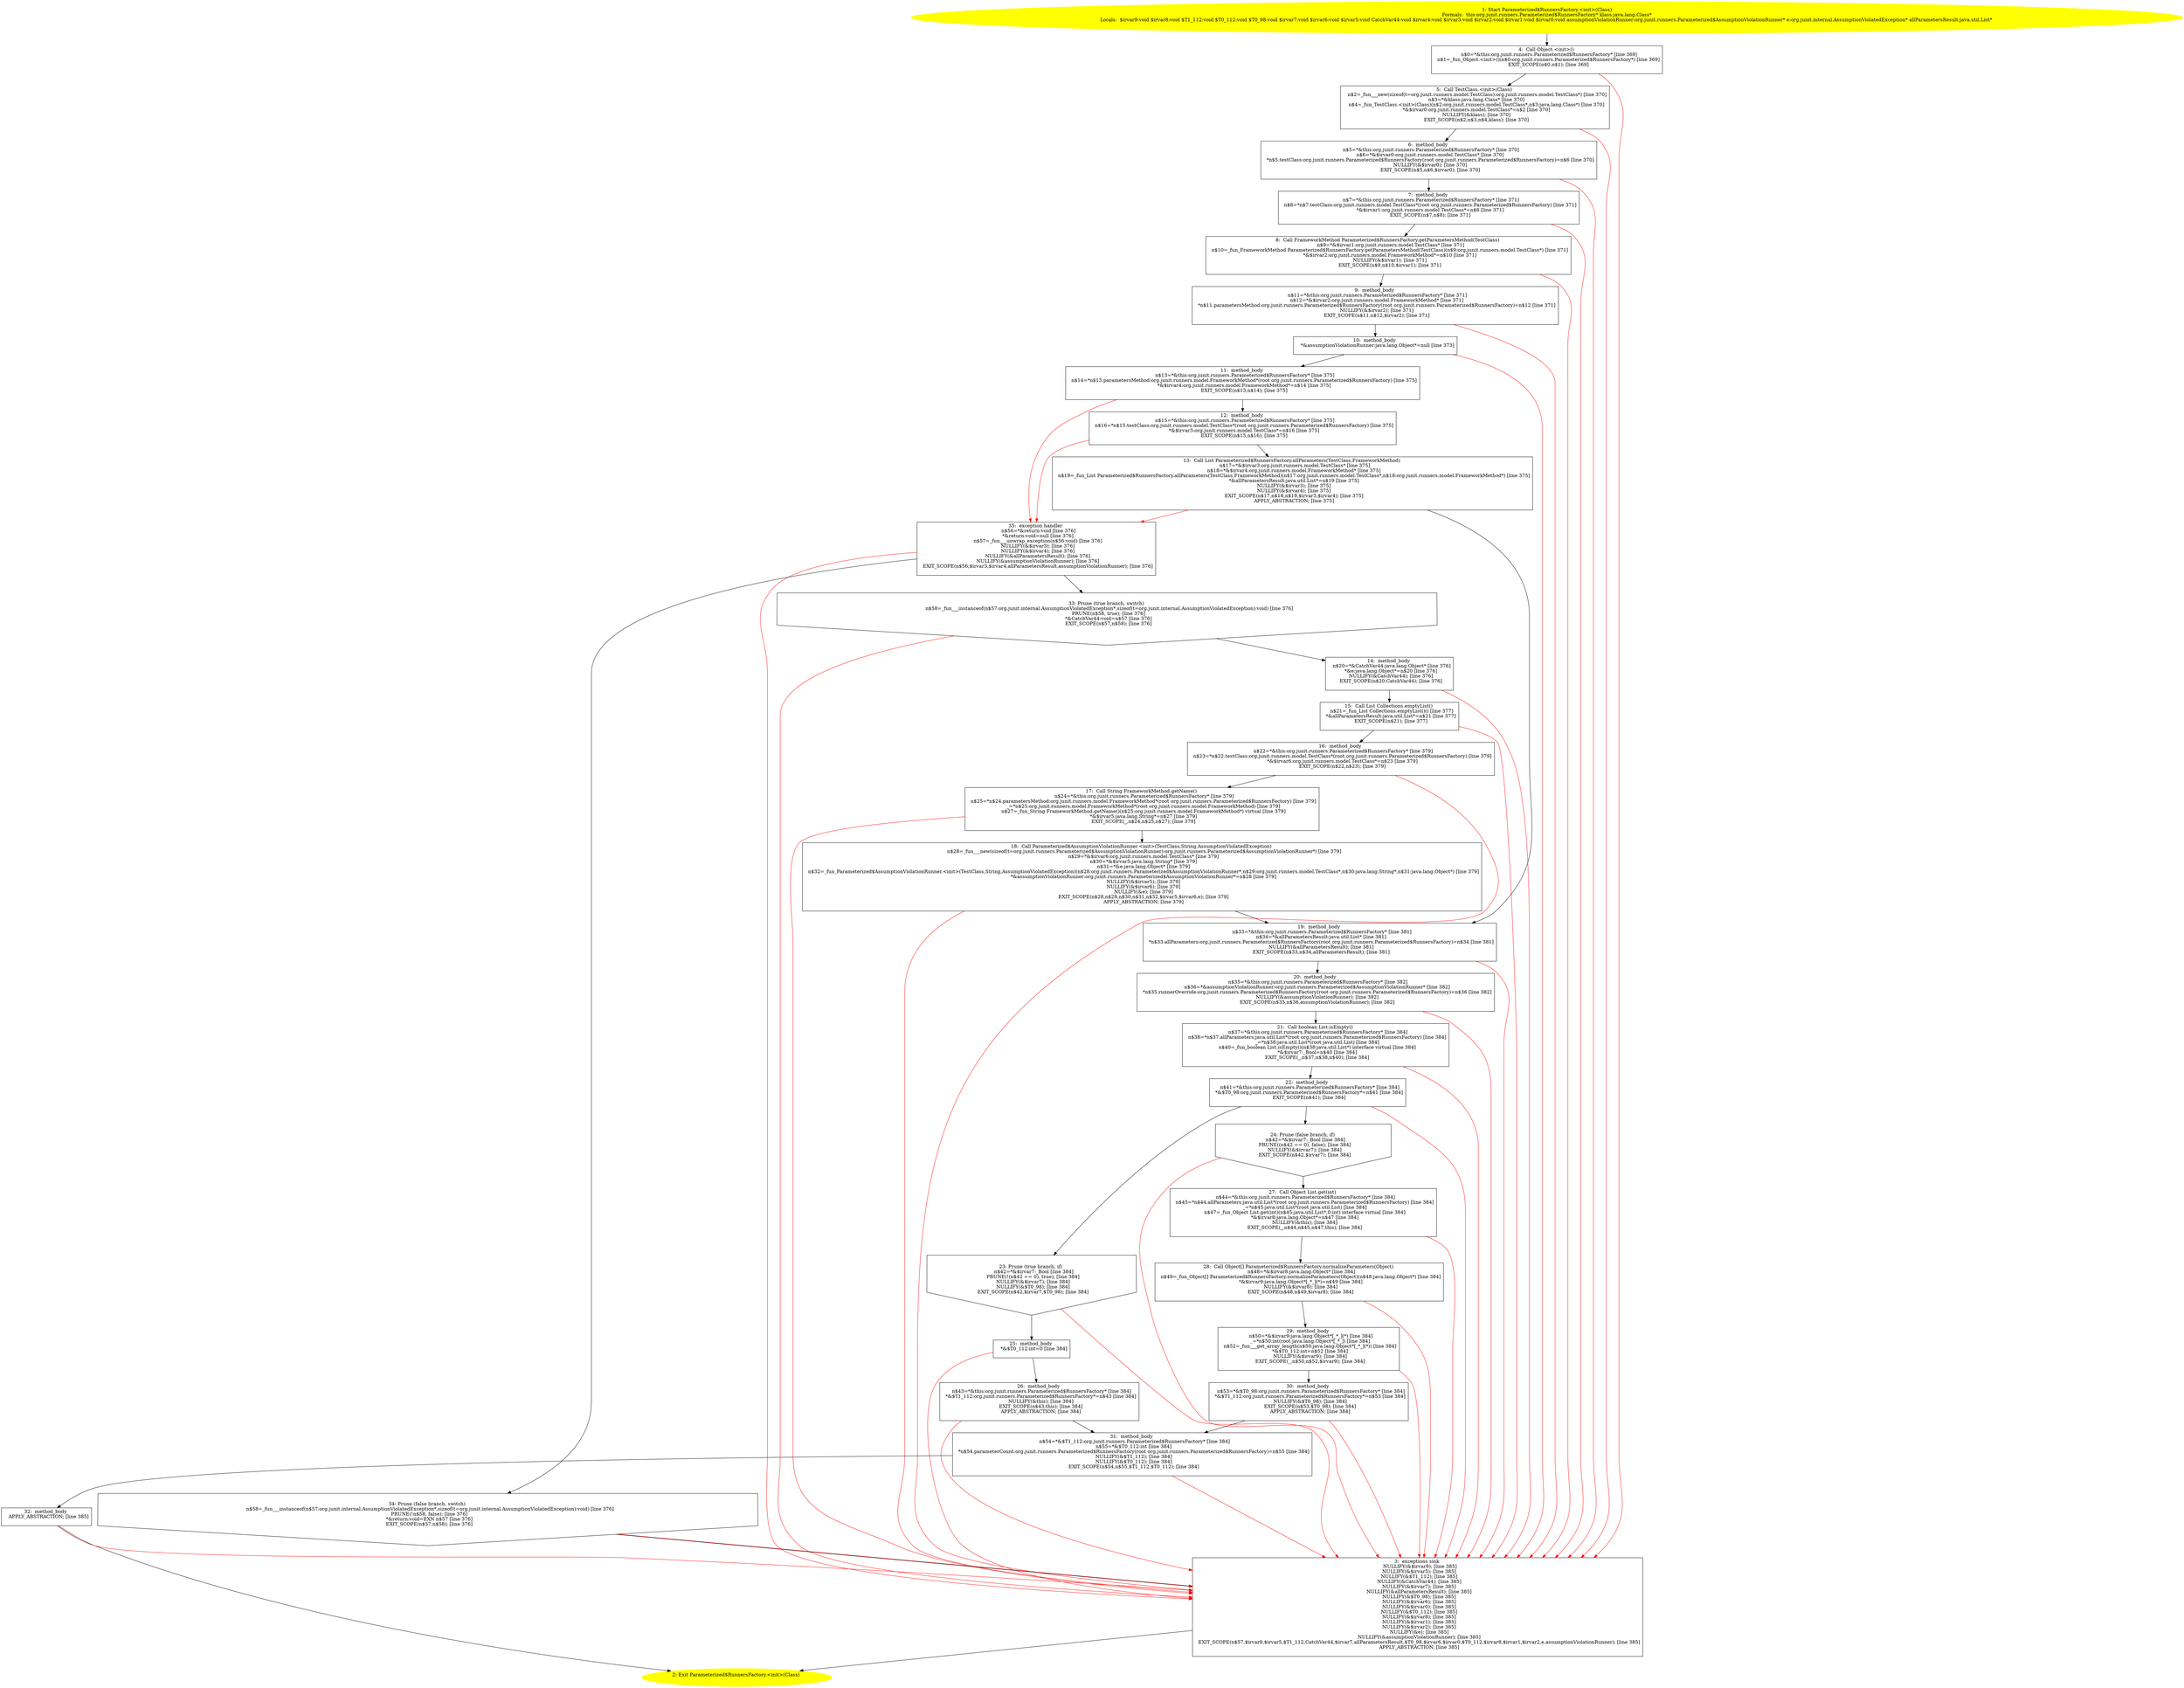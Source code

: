/* @generated */
digraph cfg {
"org.junit.runners.Parameterized$RunnersFactory.<init>(java.lang.Class).ffc6127e39c979d3d52a2ca6ebcb850b_1" [label="1: Start Parameterized$RunnersFactory.<init>(Class)\nFormals:  this:org.junit.runners.Parameterized$RunnersFactory* klass:java.lang.Class*\nLocals:  $irvar9:void $irvar8:void $T1_112:void $T0_112:void $T0_98:void $irvar7:void $irvar6:void $irvar5:void CatchVar44:void $irvar4:void $irvar3:void $irvar2:void $irvar1:void $irvar0:void assumptionViolationRunner:org.junit.runners.Parameterized$AssumptionViolationRunner* e:org.junit.internal.AssumptionViolatedException* allParametersResult:java.util.List* \n  " color=yellow style=filled]
	

	 "org.junit.runners.Parameterized$RunnersFactory.<init>(java.lang.Class).ffc6127e39c979d3d52a2ca6ebcb850b_1" -> "org.junit.runners.Parameterized$RunnersFactory.<init>(java.lang.Class).ffc6127e39c979d3d52a2ca6ebcb850b_4" ;
"org.junit.runners.Parameterized$RunnersFactory.<init>(java.lang.Class).ffc6127e39c979d3d52a2ca6ebcb850b_2" [label="2: Exit Parameterized$RunnersFactory.<init>(Class) \n  " color=yellow style=filled]
	

"org.junit.runners.Parameterized$RunnersFactory.<init>(java.lang.Class).ffc6127e39c979d3d52a2ca6ebcb850b_3" [label="3:  exceptions sink \n   NULLIFY(&$irvar9); [line 385]\n  NULLIFY(&$irvar5); [line 385]\n  NULLIFY(&$T1_112); [line 385]\n  NULLIFY(&CatchVar44); [line 385]\n  NULLIFY(&$irvar7); [line 385]\n  NULLIFY(&allParametersResult); [line 385]\n  NULLIFY(&$T0_98); [line 385]\n  NULLIFY(&$irvar6); [line 385]\n  NULLIFY(&$irvar0); [line 385]\n  NULLIFY(&$T0_112); [line 385]\n  NULLIFY(&$irvar8); [line 385]\n  NULLIFY(&$irvar1); [line 385]\n  NULLIFY(&$irvar2); [line 385]\n  NULLIFY(&e); [line 385]\n  NULLIFY(&assumptionViolationRunner); [line 385]\n  EXIT_SCOPE(n$57,$irvar9,$irvar5,$T1_112,CatchVar44,$irvar7,allParametersResult,$T0_98,$irvar6,$irvar0,$T0_112,$irvar8,$irvar1,$irvar2,e,assumptionViolationRunner); [line 385]\n  APPLY_ABSTRACTION; [line 385]\n " shape="box"]
	

	 "org.junit.runners.Parameterized$RunnersFactory.<init>(java.lang.Class).ffc6127e39c979d3d52a2ca6ebcb850b_3" -> "org.junit.runners.Parameterized$RunnersFactory.<init>(java.lang.Class).ffc6127e39c979d3d52a2ca6ebcb850b_2" ;
"org.junit.runners.Parameterized$RunnersFactory.<init>(java.lang.Class).ffc6127e39c979d3d52a2ca6ebcb850b_4" [label="4:  Call Object.<init>() \n   n$0=*&this:org.junit.runners.Parameterized$RunnersFactory* [line 369]\n  n$1=_fun_Object.<init>()(n$0:org.junit.runners.Parameterized$RunnersFactory*) [line 369]\n  EXIT_SCOPE(n$0,n$1); [line 369]\n " shape="box"]
	

	 "org.junit.runners.Parameterized$RunnersFactory.<init>(java.lang.Class).ffc6127e39c979d3d52a2ca6ebcb850b_4" -> "org.junit.runners.Parameterized$RunnersFactory.<init>(java.lang.Class).ffc6127e39c979d3d52a2ca6ebcb850b_5" ;
	 "org.junit.runners.Parameterized$RunnersFactory.<init>(java.lang.Class).ffc6127e39c979d3d52a2ca6ebcb850b_4" -> "org.junit.runners.Parameterized$RunnersFactory.<init>(java.lang.Class).ffc6127e39c979d3d52a2ca6ebcb850b_3" [color="red" ];
"org.junit.runners.Parameterized$RunnersFactory.<init>(java.lang.Class).ffc6127e39c979d3d52a2ca6ebcb850b_5" [label="5:  Call TestClass.<init>(Class) \n   n$2=_fun___new(sizeof(t=org.junit.runners.model.TestClass):org.junit.runners.model.TestClass*) [line 370]\n  n$3=*&klass:java.lang.Class* [line 370]\n  n$4=_fun_TestClass.<init>(Class)(n$2:org.junit.runners.model.TestClass*,n$3:java.lang.Class*) [line 370]\n  *&$irvar0:org.junit.runners.model.TestClass*=n$2 [line 370]\n  NULLIFY(&klass); [line 370]\n  EXIT_SCOPE(n$2,n$3,n$4,klass); [line 370]\n " shape="box"]
	

	 "org.junit.runners.Parameterized$RunnersFactory.<init>(java.lang.Class).ffc6127e39c979d3d52a2ca6ebcb850b_5" -> "org.junit.runners.Parameterized$RunnersFactory.<init>(java.lang.Class).ffc6127e39c979d3d52a2ca6ebcb850b_6" ;
	 "org.junit.runners.Parameterized$RunnersFactory.<init>(java.lang.Class).ffc6127e39c979d3d52a2ca6ebcb850b_5" -> "org.junit.runners.Parameterized$RunnersFactory.<init>(java.lang.Class).ffc6127e39c979d3d52a2ca6ebcb850b_3" [color="red" ];
"org.junit.runners.Parameterized$RunnersFactory.<init>(java.lang.Class).ffc6127e39c979d3d52a2ca6ebcb850b_6" [label="6:  method_body \n   n$5=*&this:org.junit.runners.Parameterized$RunnersFactory* [line 370]\n  n$6=*&$irvar0:org.junit.runners.model.TestClass* [line 370]\n  *n$5.testClass:org.junit.runners.Parameterized$RunnersFactory(root org.junit.runners.Parameterized$RunnersFactory)=n$6 [line 370]\n  NULLIFY(&$irvar0); [line 370]\n  EXIT_SCOPE(n$5,n$6,$irvar0); [line 370]\n " shape="box"]
	

	 "org.junit.runners.Parameterized$RunnersFactory.<init>(java.lang.Class).ffc6127e39c979d3d52a2ca6ebcb850b_6" -> "org.junit.runners.Parameterized$RunnersFactory.<init>(java.lang.Class).ffc6127e39c979d3d52a2ca6ebcb850b_7" ;
	 "org.junit.runners.Parameterized$RunnersFactory.<init>(java.lang.Class).ffc6127e39c979d3d52a2ca6ebcb850b_6" -> "org.junit.runners.Parameterized$RunnersFactory.<init>(java.lang.Class).ffc6127e39c979d3d52a2ca6ebcb850b_3" [color="red" ];
"org.junit.runners.Parameterized$RunnersFactory.<init>(java.lang.Class).ffc6127e39c979d3d52a2ca6ebcb850b_7" [label="7:  method_body \n   n$7=*&this:org.junit.runners.Parameterized$RunnersFactory* [line 371]\n  n$8=*n$7.testClass:org.junit.runners.model.TestClass*(root org.junit.runners.Parameterized$RunnersFactory) [line 371]\n  *&$irvar1:org.junit.runners.model.TestClass*=n$8 [line 371]\n  EXIT_SCOPE(n$7,n$8); [line 371]\n " shape="box"]
	

	 "org.junit.runners.Parameterized$RunnersFactory.<init>(java.lang.Class).ffc6127e39c979d3d52a2ca6ebcb850b_7" -> "org.junit.runners.Parameterized$RunnersFactory.<init>(java.lang.Class).ffc6127e39c979d3d52a2ca6ebcb850b_8" ;
	 "org.junit.runners.Parameterized$RunnersFactory.<init>(java.lang.Class).ffc6127e39c979d3d52a2ca6ebcb850b_7" -> "org.junit.runners.Parameterized$RunnersFactory.<init>(java.lang.Class).ffc6127e39c979d3d52a2ca6ebcb850b_3" [color="red" ];
"org.junit.runners.Parameterized$RunnersFactory.<init>(java.lang.Class).ffc6127e39c979d3d52a2ca6ebcb850b_8" [label="8:  Call FrameworkMethod Parameterized$RunnersFactory.getParametersMethod(TestClass) \n   n$9=*&$irvar1:org.junit.runners.model.TestClass* [line 371]\n  n$10=_fun_FrameworkMethod Parameterized$RunnersFactory.getParametersMethod(TestClass)(n$9:org.junit.runners.model.TestClass*) [line 371]\n  *&$irvar2:org.junit.runners.model.FrameworkMethod*=n$10 [line 371]\n  NULLIFY(&$irvar1); [line 371]\n  EXIT_SCOPE(n$9,n$10,$irvar1); [line 371]\n " shape="box"]
	

	 "org.junit.runners.Parameterized$RunnersFactory.<init>(java.lang.Class).ffc6127e39c979d3d52a2ca6ebcb850b_8" -> "org.junit.runners.Parameterized$RunnersFactory.<init>(java.lang.Class).ffc6127e39c979d3d52a2ca6ebcb850b_9" ;
	 "org.junit.runners.Parameterized$RunnersFactory.<init>(java.lang.Class).ffc6127e39c979d3d52a2ca6ebcb850b_8" -> "org.junit.runners.Parameterized$RunnersFactory.<init>(java.lang.Class).ffc6127e39c979d3d52a2ca6ebcb850b_3" [color="red" ];
"org.junit.runners.Parameterized$RunnersFactory.<init>(java.lang.Class).ffc6127e39c979d3d52a2ca6ebcb850b_9" [label="9:  method_body \n   n$11=*&this:org.junit.runners.Parameterized$RunnersFactory* [line 371]\n  n$12=*&$irvar2:org.junit.runners.model.FrameworkMethod* [line 371]\n  *n$11.parametersMethod:org.junit.runners.Parameterized$RunnersFactory(root org.junit.runners.Parameterized$RunnersFactory)=n$12 [line 371]\n  NULLIFY(&$irvar2); [line 371]\n  EXIT_SCOPE(n$11,n$12,$irvar2); [line 371]\n " shape="box"]
	

	 "org.junit.runners.Parameterized$RunnersFactory.<init>(java.lang.Class).ffc6127e39c979d3d52a2ca6ebcb850b_9" -> "org.junit.runners.Parameterized$RunnersFactory.<init>(java.lang.Class).ffc6127e39c979d3d52a2ca6ebcb850b_10" ;
	 "org.junit.runners.Parameterized$RunnersFactory.<init>(java.lang.Class).ffc6127e39c979d3d52a2ca6ebcb850b_9" -> "org.junit.runners.Parameterized$RunnersFactory.<init>(java.lang.Class).ffc6127e39c979d3d52a2ca6ebcb850b_3" [color="red" ];
"org.junit.runners.Parameterized$RunnersFactory.<init>(java.lang.Class).ffc6127e39c979d3d52a2ca6ebcb850b_10" [label="10:  method_body \n   *&assumptionViolationRunner:java.lang.Object*=null [line 373]\n " shape="box"]
	

	 "org.junit.runners.Parameterized$RunnersFactory.<init>(java.lang.Class).ffc6127e39c979d3d52a2ca6ebcb850b_10" -> "org.junit.runners.Parameterized$RunnersFactory.<init>(java.lang.Class).ffc6127e39c979d3d52a2ca6ebcb850b_11" ;
	 "org.junit.runners.Parameterized$RunnersFactory.<init>(java.lang.Class).ffc6127e39c979d3d52a2ca6ebcb850b_10" -> "org.junit.runners.Parameterized$RunnersFactory.<init>(java.lang.Class).ffc6127e39c979d3d52a2ca6ebcb850b_3" [color="red" ];
"org.junit.runners.Parameterized$RunnersFactory.<init>(java.lang.Class).ffc6127e39c979d3d52a2ca6ebcb850b_11" [label="11:  method_body \n   n$13=*&this:org.junit.runners.Parameterized$RunnersFactory* [line 375]\n  n$14=*n$13.parametersMethod:org.junit.runners.model.FrameworkMethod*(root org.junit.runners.Parameterized$RunnersFactory) [line 375]\n  *&$irvar4:org.junit.runners.model.FrameworkMethod*=n$14 [line 375]\n  EXIT_SCOPE(n$13,n$14); [line 375]\n " shape="box"]
	

	 "org.junit.runners.Parameterized$RunnersFactory.<init>(java.lang.Class).ffc6127e39c979d3d52a2ca6ebcb850b_11" -> "org.junit.runners.Parameterized$RunnersFactory.<init>(java.lang.Class).ffc6127e39c979d3d52a2ca6ebcb850b_12" ;
	 "org.junit.runners.Parameterized$RunnersFactory.<init>(java.lang.Class).ffc6127e39c979d3d52a2ca6ebcb850b_11" -> "org.junit.runners.Parameterized$RunnersFactory.<init>(java.lang.Class).ffc6127e39c979d3d52a2ca6ebcb850b_35" [color="red" ];
"org.junit.runners.Parameterized$RunnersFactory.<init>(java.lang.Class).ffc6127e39c979d3d52a2ca6ebcb850b_12" [label="12:  method_body \n   n$15=*&this:org.junit.runners.Parameterized$RunnersFactory* [line 375]\n  n$16=*n$15.testClass:org.junit.runners.model.TestClass*(root org.junit.runners.Parameterized$RunnersFactory) [line 375]\n  *&$irvar3:org.junit.runners.model.TestClass*=n$16 [line 375]\n  EXIT_SCOPE(n$15,n$16); [line 375]\n " shape="box"]
	

	 "org.junit.runners.Parameterized$RunnersFactory.<init>(java.lang.Class).ffc6127e39c979d3d52a2ca6ebcb850b_12" -> "org.junit.runners.Parameterized$RunnersFactory.<init>(java.lang.Class).ffc6127e39c979d3d52a2ca6ebcb850b_13" ;
	 "org.junit.runners.Parameterized$RunnersFactory.<init>(java.lang.Class).ffc6127e39c979d3d52a2ca6ebcb850b_12" -> "org.junit.runners.Parameterized$RunnersFactory.<init>(java.lang.Class).ffc6127e39c979d3d52a2ca6ebcb850b_35" [color="red" ];
"org.junit.runners.Parameterized$RunnersFactory.<init>(java.lang.Class).ffc6127e39c979d3d52a2ca6ebcb850b_13" [label="13:  Call List Parameterized$RunnersFactory.allParameters(TestClass,FrameworkMethod) \n   n$17=*&$irvar3:org.junit.runners.model.TestClass* [line 375]\n  n$18=*&$irvar4:org.junit.runners.model.FrameworkMethod* [line 375]\n  n$19=_fun_List Parameterized$RunnersFactory.allParameters(TestClass,FrameworkMethod)(n$17:org.junit.runners.model.TestClass*,n$18:org.junit.runners.model.FrameworkMethod*) [line 375]\n  *&allParametersResult:java.util.List*=n$19 [line 375]\n  NULLIFY(&$irvar3); [line 375]\n  NULLIFY(&$irvar4); [line 375]\n  EXIT_SCOPE(n$17,n$18,n$19,$irvar3,$irvar4); [line 375]\n  APPLY_ABSTRACTION; [line 375]\n " shape="box"]
	

	 "org.junit.runners.Parameterized$RunnersFactory.<init>(java.lang.Class).ffc6127e39c979d3d52a2ca6ebcb850b_13" -> "org.junit.runners.Parameterized$RunnersFactory.<init>(java.lang.Class).ffc6127e39c979d3d52a2ca6ebcb850b_19" ;
	 "org.junit.runners.Parameterized$RunnersFactory.<init>(java.lang.Class).ffc6127e39c979d3d52a2ca6ebcb850b_13" -> "org.junit.runners.Parameterized$RunnersFactory.<init>(java.lang.Class).ffc6127e39c979d3d52a2ca6ebcb850b_35" [color="red" ];
"org.junit.runners.Parameterized$RunnersFactory.<init>(java.lang.Class).ffc6127e39c979d3d52a2ca6ebcb850b_14" [label="14:  method_body \n   n$20=*&CatchVar44:java.lang.Object* [line 376]\n  *&e:java.lang.Object*=n$20 [line 376]\n  NULLIFY(&CatchVar44); [line 376]\n  EXIT_SCOPE(n$20,CatchVar44); [line 376]\n " shape="box"]
	

	 "org.junit.runners.Parameterized$RunnersFactory.<init>(java.lang.Class).ffc6127e39c979d3d52a2ca6ebcb850b_14" -> "org.junit.runners.Parameterized$RunnersFactory.<init>(java.lang.Class).ffc6127e39c979d3d52a2ca6ebcb850b_15" ;
	 "org.junit.runners.Parameterized$RunnersFactory.<init>(java.lang.Class).ffc6127e39c979d3d52a2ca6ebcb850b_14" -> "org.junit.runners.Parameterized$RunnersFactory.<init>(java.lang.Class).ffc6127e39c979d3d52a2ca6ebcb850b_3" [color="red" ];
"org.junit.runners.Parameterized$RunnersFactory.<init>(java.lang.Class).ffc6127e39c979d3d52a2ca6ebcb850b_15" [label="15:  Call List Collections.emptyList() \n   n$21=_fun_List Collections.emptyList()() [line 377]\n  *&allParametersResult:java.util.List*=n$21 [line 377]\n  EXIT_SCOPE(n$21); [line 377]\n " shape="box"]
	

	 "org.junit.runners.Parameterized$RunnersFactory.<init>(java.lang.Class).ffc6127e39c979d3d52a2ca6ebcb850b_15" -> "org.junit.runners.Parameterized$RunnersFactory.<init>(java.lang.Class).ffc6127e39c979d3d52a2ca6ebcb850b_16" ;
	 "org.junit.runners.Parameterized$RunnersFactory.<init>(java.lang.Class).ffc6127e39c979d3d52a2ca6ebcb850b_15" -> "org.junit.runners.Parameterized$RunnersFactory.<init>(java.lang.Class).ffc6127e39c979d3d52a2ca6ebcb850b_3" [color="red" ];
"org.junit.runners.Parameterized$RunnersFactory.<init>(java.lang.Class).ffc6127e39c979d3d52a2ca6ebcb850b_16" [label="16:  method_body \n   n$22=*&this:org.junit.runners.Parameterized$RunnersFactory* [line 379]\n  n$23=*n$22.testClass:org.junit.runners.model.TestClass*(root org.junit.runners.Parameterized$RunnersFactory) [line 379]\n  *&$irvar6:org.junit.runners.model.TestClass*=n$23 [line 379]\n  EXIT_SCOPE(n$22,n$23); [line 379]\n " shape="box"]
	

	 "org.junit.runners.Parameterized$RunnersFactory.<init>(java.lang.Class).ffc6127e39c979d3d52a2ca6ebcb850b_16" -> "org.junit.runners.Parameterized$RunnersFactory.<init>(java.lang.Class).ffc6127e39c979d3d52a2ca6ebcb850b_17" ;
	 "org.junit.runners.Parameterized$RunnersFactory.<init>(java.lang.Class).ffc6127e39c979d3d52a2ca6ebcb850b_16" -> "org.junit.runners.Parameterized$RunnersFactory.<init>(java.lang.Class).ffc6127e39c979d3d52a2ca6ebcb850b_3" [color="red" ];
"org.junit.runners.Parameterized$RunnersFactory.<init>(java.lang.Class).ffc6127e39c979d3d52a2ca6ebcb850b_17" [label="17:  Call String FrameworkMethod.getName() \n   n$24=*&this:org.junit.runners.Parameterized$RunnersFactory* [line 379]\n  n$25=*n$24.parametersMethod:org.junit.runners.model.FrameworkMethod*(root org.junit.runners.Parameterized$RunnersFactory) [line 379]\n  _=*n$25:org.junit.runners.model.FrameworkMethod*(root org.junit.runners.model.FrameworkMethod) [line 379]\n  n$27=_fun_String FrameworkMethod.getName()(n$25:org.junit.runners.model.FrameworkMethod*) virtual [line 379]\n  *&$irvar5:java.lang.String*=n$27 [line 379]\n  EXIT_SCOPE(_,n$24,n$25,n$27); [line 379]\n " shape="box"]
	

	 "org.junit.runners.Parameterized$RunnersFactory.<init>(java.lang.Class).ffc6127e39c979d3d52a2ca6ebcb850b_17" -> "org.junit.runners.Parameterized$RunnersFactory.<init>(java.lang.Class).ffc6127e39c979d3d52a2ca6ebcb850b_18" ;
	 "org.junit.runners.Parameterized$RunnersFactory.<init>(java.lang.Class).ffc6127e39c979d3d52a2ca6ebcb850b_17" -> "org.junit.runners.Parameterized$RunnersFactory.<init>(java.lang.Class).ffc6127e39c979d3d52a2ca6ebcb850b_3" [color="red" ];
"org.junit.runners.Parameterized$RunnersFactory.<init>(java.lang.Class).ffc6127e39c979d3d52a2ca6ebcb850b_18" [label="18:  Call Parameterized$AssumptionViolationRunner.<init>(TestClass,String,AssumptionViolatedException) \n   n$28=_fun___new(sizeof(t=org.junit.runners.Parameterized$AssumptionViolationRunner):org.junit.runners.Parameterized$AssumptionViolationRunner*) [line 379]\n  n$29=*&$irvar6:org.junit.runners.model.TestClass* [line 379]\n  n$30=*&$irvar5:java.lang.String* [line 379]\n  n$31=*&e:java.lang.Object* [line 379]\n  n$32=_fun_Parameterized$AssumptionViolationRunner.<init>(TestClass,String,AssumptionViolatedException)(n$28:org.junit.runners.Parameterized$AssumptionViolationRunner*,n$29:org.junit.runners.model.TestClass*,n$30:java.lang.String*,n$31:java.lang.Object*) [line 379]\n  *&assumptionViolationRunner:org.junit.runners.Parameterized$AssumptionViolationRunner*=n$28 [line 379]\n  NULLIFY(&$irvar5); [line 379]\n  NULLIFY(&$irvar6); [line 379]\n  NULLIFY(&e); [line 379]\n  EXIT_SCOPE(n$28,n$29,n$30,n$31,n$32,$irvar5,$irvar6,e); [line 379]\n  APPLY_ABSTRACTION; [line 379]\n " shape="box"]
	

	 "org.junit.runners.Parameterized$RunnersFactory.<init>(java.lang.Class).ffc6127e39c979d3d52a2ca6ebcb850b_18" -> "org.junit.runners.Parameterized$RunnersFactory.<init>(java.lang.Class).ffc6127e39c979d3d52a2ca6ebcb850b_19" ;
	 "org.junit.runners.Parameterized$RunnersFactory.<init>(java.lang.Class).ffc6127e39c979d3d52a2ca6ebcb850b_18" -> "org.junit.runners.Parameterized$RunnersFactory.<init>(java.lang.Class).ffc6127e39c979d3d52a2ca6ebcb850b_3" [color="red" ];
"org.junit.runners.Parameterized$RunnersFactory.<init>(java.lang.Class).ffc6127e39c979d3d52a2ca6ebcb850b_19" [label="19:  method_body \n   n$33=*&this:org.junit.runners.Parameterized$RunnersFactory* [line 381]\n  n$34=*&allParametersResult:java.util.List* [line 381]\n  *n$33.allParameters:org.junit.runners.Parameterized$RunnersFactory(root org.junit.runners.Parameterized$RunnersFactory)=n$34 [line 381]\n  NULLIFY(&allParametersResult); [line 381]\n  EXIT_SCOPE(n$33,n$34,allParametersResult); [line 381]\n " shape="box"]
	

	 "org.junit.runners.Parameterized$RunnersFactory.<init>(java.lang.Class).ffc6127e39c979d3d52a2ca6ebcb850b_19" -> "org.junit.runners.Parameterized$RunnersFactory.<init>(java.lang.Class).ffc6127e39c979d3d52a2ca6ebcb850b_20" ;
	 "org.junit.runners.Parameterized$RunnersFactory.<init>(java.lang.Class).ffc6127e39c979d3d52a2ca6ebcb850b_19" -> "org.junit.runners.Parameterized$RunnersFactory.<init>(java.lang.Class).ffc6127e39c979d3d52a2ca6ebcb850b_3" [color="red" ];
"org.junit.runners.Parameterized$RunnersFactory.<init>(java.lang.Class).ffc6127e39c979d3d52a2ca6ebcb850b_20" [label="20:  method_body \n   n$35=*&this:org.junit.runners.Parameterized$RunnersFactory* [line 382]\n  n$36=*&assumptionViolationRunner:org.junit.runners.Parameterized$AssumptionViolationRunner* [line 382]\n  *n$35.runnerOverride:org.junit.runners.Parameterized$RunnersFactory(root org.junit.runners.Parameterized$RunnersFactory)=n$36 [line 382]\n  NULLIFY(&assumptionViolationRunner); [line 382]\n  EXIT_SCOPE(n$35,n$36,assumptionViolationRunner); [line 382]\n " shape="box"]
	

	 "org.junit.runners.Parameterized$RunnersFactory.<init>(java.lang.Class).ffc6127e39c979d3d52a2ca6ebcb850b_20" -> "org.junit.runners.Parameterized$RunnersFactory.<init>(java.lang.Class).ffc6127e39c979d3d52a2ca6ebcb850b_21" ;
	 "org.junit.runners.Parameterized$RunnersFactory.<init>(java.lang.Class).ffc6127e39c979d3d52a2ca6ebcb850b_20" -> "org.junit.runners.Parameterized$RunnersFactory.<init>(java.lang.Class).ffc6127e39c979d3d52a2ca6ebcb850b_3" [color="red" ];
"org.junit.runners.Parameterized$RunnersFactory.<init>(java.lang.Class).ffc6127e39c979d3d52a2ca6ebcb850b_21" [label="21:  Call boolean List.isEmpty() \n   n$37=*&this:org.junit.runners.Parameterized$RunnersFactory* [line 384]\n  n$38=*n$37.allParameters:java.util.List*(root org.junit.runners.Parameterized$RunnersFactory) [line 384]\n  _=*n$38:java.util.List*(root java.util.List) [line 384]\n  n$40=_fun_boolean List.isEmpty()(n$38:java.util.List*) interface virtual [line 384]\n  *&$irvar7:_Bool=n$40 [line 384]\n  EXIT_SCOPE(_,n$37,n$38,n$40); [line 384]\n " shape="box"]
	

	 "org.junit.runners.Parameterized$RunnersFactory.<init>(java.lang.Class).ffc6127e39c979d3d52a2ca6ebcb850b_21" -> "org.junit.runners.Parameterized$RunnersFactory.<init>(java.lang.Class).ffc6127e39c979d3d52a2ca6ebcb850b_22" ;
	 "org.junit.runners.Parameterized$RunnersFactory.<init>(java.lang.Class).ffc6127e39c979d3d52a2ca6ebcb850b_21" -> "org.junit.runners.Parameterized$RunnersFactory.<init>(java.lang.Class).ffc6127e39c979d3d52a2ca6ebcb850b_3" [color="red" ];
"org.junit.runners.Parameterized$RunnersFactory.<init>(java.lang.Class).ffc6127e39c979d3d52a2ca6ebcb850b_22" [label="22:  method_body \n   n$41=*&this:org.junit.runners.Parameterized$RunnersFactory* [line 384]\n  *&$T0_98:org.junit.runners.Parameterized$RunnersFactory*=n$41 [line 384]\n  EXIT_SCOPE(n$41); [line 384]\n " shape="box"]
	

	 "org.junit.runners.Parameterized$RunnersFactory.<init>(java.lang.Class).ffc6127e39c979d3d52a2ca6ebcb850b_22" -> "org.junit.runners.Parameterized$RunnersFactory.<init>(java.lang.Class).ffc6127e39c979d3d52a2ca6ebcb850b_23" ;
	 "org.junit.runners.Parameterized$RunnersFactory.<init>(java.lang.Class).ffc6127e39c979d3d52a2ca6ebcb850b_22" -> "org.junit.runners.Parameterized$RunnersFactory.<init>(java.lang.Class).ffc6127e39c979d3d52a2ca6ebcb850b_24" ;
	 "org.junit.runners.Parameterized$RunnersFactory.<init>(java.lang.Class).ffc6127e39c979d3d52a2ca6ebcb850b_22" -> "org.junit.runners.Parameterized$RunnersFactory.<init>(java.lang.Class).ffc6127e39c979d3d52a2ca6ebcb850b_3" [color="red" ];
"org.junit.runners.Parameterized$RunnersFactory.<init>(java.lang.Class).ffc6127e39c979d3d52a2ca6ebcb850b_23" [label="23: Prune (true branch, if) \n   n$42=*&$irvar7:_Bool [line 384]\n  PRUNE(!(n$42 == 0), true); [line 384]\n  NULLIFY(&$irvar7); [line 384]\n  NULLIFY(&$T0_98); [line 384]\n  EXIT_SCOPE(n$42,$irvar7,$T0_98); [line 384]\n " shape="invhouse"]
	

	 "org.junit.runners.Parameterized$RunnersFactory.<init>(java.lang.Class).ffc6127e39c979d3d52a2ca6ebcb850b_23" -> "org.junit.runners.Parameterized$RunnersFactory.<init>(java.lang.Class).ffc6127e39c979d3d52a2ca6ebcb850b_25" ;
	 "org.junit.runners.Parameterized$RunnersFactory.<init>(java.lang.Class).ffc6127e39c979d3d52a2ca6ebcb850b_23" -> "org.junit.runners.Parameterized$RunnersFactory.<init>(java.lang.Class).ffc6127e39c979d3d52a2ca6ebcb850b_3" [color="red" ];
"org.junit.runners.Parameterized$RunnersFactory.<init>(java.lang.Class).ffc6127e39c979d3d52a2ca6ebcb850b_24" [label="24: Prune (false branch, if) \n   n$42=*&$irvar7:_Bool [line 384]\n  PRUNE((n$42 == 0), false); [line 384]\n  NULLIFY(&$irvar7); [line 384]\n  EXIT_SCOPE(n$42,$irvar7); [line 384]\n " shape="invhouse"]
	

	 "org.junit.runners.Parameterized$RunnersFactory.<init>(java.lang.Class).ffc6127e39c979d3d52a2ca6ebcb850b_24" -> "org.junit.runners.Parameterized$RunnersFactory.<init>(java.lang.Class).ffc6127e39c979d3d52a2ca6ebcb850b_27" ;
	 "org.junit.runners.Parameterized$RunnersFactory.<init>(java.lang.Class).ffc6127e39c979d3d52a2ca6ebcb850b_24" -> "org.junit.runners.Parameterized$RunnersFactory.<init>(java.lang.Class).ffc6127e39c979d3d52a2ca6ebcb850b_3" [color="red" ];
"org.junit.runners.Parameterized$RunnersFactory.<init>(java.lang.Class).ffc6127e39c979d3d52a2ca6ebcb850b_25" [label="25:  method_body \n   *&$T0_112:int=0 [line 384]\n " shape="box"]
	

	 "org.junit.runners.Parameterized$RunnersFactory.<init>(java.lang.Class).ffc6127e39c979d3d52a2ca6ebcb850b_25" -> "org.junit.runners.Parameterized$RunnersFactory.<init>(java.lang.Class).ffc6127e39c979d3d52a2ca6ebcb850b_26" ;
	 "org.junit.runners.Parameterized$RunnersFactory.<init>(java.lang.Class).ffc6127e39c979d3d52a2ca6ebcb850b_25" -> "org.junit.runners.Parameterized$RunnersFactory.<init>(java.lang.Class).ffc6127e39c979d3d52a2ca6ebcb850b_3" [color="red" ];
"org.junit.runners.Parameterized$RunnersFactory.<init>(java.lang.Class).ffc6127e39c979d3d52a2ca6ebcb850b_26" [label="26:  method_body \n   n$43=*&this:org.junit.runners.Parameterized$RunnersFactory* [line 384]\n  *&$T1_112:org.junit.runners.Parameterized$RunnersFactory*=n$43 [line 384]\n  NULLIFY(&this); [line 384]\n  EXIT_SCOPE(n$43,this); [line 384]\n  APPLY_ABSTRACTION; [line 384]\n " shape="box"]
	

	 "org.junit.runners.Parameterized$RunnersFactory.<init>(java.lang.Class).ffc6127e39c979d3d52a2ca6ebcb850b_26" -> "org.junit.runners.Parameterized$RunnersFactory.<init>(java.lang.Class).ffc6127e39c979d3d52a2ca6ebcb850b_31" ;
	 "org.junit.runners.Parameterized$RunnersFactory.<init>(java.lang.Class).ffc6127e39c979d3d52a2ca6ebcb850b_26" -> "org.junit.runners.Parameterized$RunnersFactory.<init>(java.lang.Class).ffc6127e39c979d3d52a2ca6ebcb850b_3" [color="red" ];
"org.junit.runners.Parameterized$RunnersFactory.<init>(java.lang.Class).ffc6127e39c979d3d52a2ca6ebcb850b_27" [label="27:  Call Object List.get(int) \n   n$44=*&this:org.junit.runners.Parameterized$RunnersFactory* [line 384]\n  n$45=*n$44.allParameters:java.util.List*(root org.junit.runners.Parameterized$RunnersFactory) [line 384]\n  _=*n$45:java.util.List*(root java.util.List) [line 384]\n  n$47=_fun_Object List.get(int)(n$45:java.util.List*,0:int) interface virtual [line 384]\n  *&$irvar8:java.lang.Object*=n$47 [line 384]\n  NULLIFY(&this); [line 384]\n  EXIT_SCOPE(_,n$44,n$45,n$47,this); [line 384]\n " shape="box"]
	

	 "org.junit.runners.Parameterized$RunnersFactory.<init>(java.lang.Class).ffc6127e39c979d3d52a2ca6ebcb850b_27" -> "org.junit.runners.Parameterized$RunnersFactory.<init>(java.lang.Class).ffc6127e39c979d3d52a2ca6ebcb850b_28" ;
	 "org.junit.runners.Parameterized$RunnersFactory.<init>(java.lang.Class).ffc6127e39c979d3d52a2ca6ebcb850b_27" -> "org.junit.runners.Parameterized$RunnersFactory.<init>(java.lang.Class).ffc6127e39c979d3d52a2ca6ebcb850b_3" [color="red" ];
"org.junit.runners.Parameterized$RunnersFactory.<init>(java.lang.Class).ffc6127e39c979d3d52a2ca6ebcb850b_28" [label="28:  Call Object[] Parameterized$RunnersFactory.normalizeParameters(Object) \n   n$48=*&$irvar8:java.lang.Object* [line 384]\n  n$49=_fun_Object[] Parameterized$RunnersFactory.normalizeParameters(Object)(n$48:java.lang.Object*) [line 384]\n  *&$irvar9:java.lang.Object*[_*_](*)=n$49 [line 384]\n  NULLIFY(&$irvar8); [line 384]\n  EXIT_SCOPE(n$48,n$49,$irvar8); [line 384]\n " shape="box"]
	

	 "org.junit.runners.Parameterized$RunnersFactory.<init>(java.lang.Class).ffc6127e39c979d3d52a2ca6ebcb850b_28" -> "org.junit.runners.Parameterized$RunnersFactory.<init>(java.lang.Class).ffc6127e39c979d3d52a2ca6ebcb850b_29" ;
	 "org.junit.runners.Parameterized$RunnersFactory.<init>(java.lang.Class).ffc6127e39c979d3d52a2ca6ebcb850b_28" -> "org.junit.runners.Parameterized$RunnersFactory.<init>(java.lang.Class).ffc6127e39c979d3d52a2ca6ebcb850b_3" [color="red" ];
"org.junit.runners.Parameterized$RunnersFactory.<init>(java.lang.Class).ffc6127e39c979d3d52a2ca6ebcb850b_29" [label="29:  method_body \n   n$50=*&$irvar9:java.lang.Object*[_*_](*) [line 384]\n  _=*n$50:int(root java.lang.Object*[_*_]) [line 384]\n  n$52=_fun___get_array_length(n$50:java.lang.Object*[_*_](*)) [line 384]\n  *&$T0_112:int=n$52 [line 384]\n  NULLIFY(&$irvar9); [line 384]\n  EXIT_SCOPE(_,n$50,n$52,$irvar9); [line 384]\n " shape="box"]
	

	 "org.junit.runners.Parameterized$RunnersFactory.<init>(java.lang.Class).ffc6127e39c979d3d52a2ca6ebcb850b_29" -> "org.junit.runners.Parameterized$RunnersFactory.<init>(java.lang.Class).ffc6127e39c979d3d52a2ca6ebcb850b_30" ;
	 "org.junit.runners.Parameterized$RunnersFactory.<init>(java.lang.Class).ffc6127e39c979d3d52a2ca6ebcb850b_29" -> "org.junit.runners.Parameterized$RunnersFactory.<init>(java.lang.Class).ffc6127e39c979d3d52a2ca6ebcb850b_3" [color="red" ];
"org.junit.runners.Parameterized$RunnersFactory.<init>(java.lang.Class).ffc6127e39c979d3d52a2ca6ebcb850b_30" [label="30:  method_body \n   n$53=*&$T0_98:org.junit.runners.Parameterized$RunnersFactory* [line 384]\n  *&$T1_112:org.junit.runners.Parameterized$RunnersFactory*=n$53 [line 384]\n  NULLIFY(&$T0_98); [line 384]\n  EXIT_SCOPE(n$53,$T0_98); [line 384]\n  APPLY_ABSTRACTION; [line 384]\n " shape="box"]
	

	 "org.junit.runners.Parameterized$RunnersFactory.<init>(java.lang.Class).ffc6127e39c979d3d52a2ca6ebcb850b_30" -> "org.junit.runners.Parameterized$RunnersFactory.<init>(java.lang.Class).ffc6127e39c979d3d52a2ca6ebcb850b_31" ;
	 "org.junit.runners.Parameterized$RunnersFactory.<init>(java.lang.Class).ffc6127e39c979d3d52a2ca6ebcb850b_30" -> "org.junit.runners.Parameterized$RunnersFactory.<init>(java.lang.Class).ffc6127e39c979d3d52a2ca6ebcb850b_3" [color="red" ];
"org.junit.runners.Parameterized$RunnersFactory.<init>(java.lang.Class).ffc6127e39c979d3d52a2ca6ebcb850b_31" [label="31:  method_body \n   n$54=*&$T1_112:org.junit.runners.Parameterized$RunnersFactory* [line 384]\n  n$55=*&$T0_112:int [line 384]\n  *n$54.parameterCount:org.junit.runners.Parameterized$RunnersFactory(root org.junit.runners.Parameterized$RunnersFactory)=n$55 [line 384]\n  NULLIFY(&$T1_112); [line 384]\n  NULLIFY(&$T0_112); [line 384]\n  EXIT_SCOPE(n$54,n$55,$T1_112,$T0_112); [line 384]\n " shape="box"]
	

	 "org.junit.runners.Parameterized$RunnersFactory.<init>(java.lang.Class).ffc6127e39c979d3d52a2ca6ebcb850b_31" -> "org.junit.runners.Parameterized$RunnersFactory.<init>(java.lang.Class).ffc6127e39c979d3d52a2ca6ebcb850b_32" ;
	 "org.junit.runners.Parameterized$RunnersFactory.<init>(java.lang.Class).ffc6127e39c979d3d52a2ca6ebcb850b_31" -> "org.junit.runners.Parameterized$RunnersFactory.<init>(java.lang.Class).ffc6127e39c979d3d52a2ca6ebcb850b_3" [color="red" ];
"org.junit.runners.Parameterized$RunnersFactory.<init>(java.lang.Class).ffc6127e39c979d3d52a2ca6ebcb850b_32" [label="32:  method_body \n   APPLY_ABSTRACTION; [line 385]\n " shape="box"]
	

	 "org.junit.runners.Parameterized$RunnersFactory.<init>(java.lang.Class).ffc6127e39c979d3d52a2ca6ebcb850b_32" -> "org.junit.runners.Parameterized$RunnersFactory.<init>(java.lang.Class).ffc6127e39c979d3d52a2ca6ebcb850b_2" ;
	 "org.junit.runners.Parameterized$RunnersFactory.<init>(java.lang.Class).ffc6127e39c979d3d52a2ca6ebcb850b_32" -> "org.junit.runners.Parameterized$RunnersFactory.<init>(java.lang.Class).ffc6127e39c979d3d52a2ca6ebcb850b_3" [color="red" ];
"org.junit.runners.Parameterized$RunnersFactory.<init>(java.lang.Class).ffc6127e39c979d3d52a2ca6ebcb850b_33" [label="33: Prune (true branch, switch) \n   n$58=_fun___instanceof(n$57:org.junit.internal.AssumptionViolatedException*,sizeof(t=org.junit.internal.AssumptionViolatedException):void) [line 376]\n  PRUNE(n$58, true); [line 376]\n  *&CatchVar44:void=n$57 [line 376]\n  EXIT_SCOPE(n$57,n$58); [line 376]\n " shape="invhouse"]
	

	 "org.junit.runners.Parameterized$RunnersFactory.<init>(java.lang.Class).ffc6127e39c979d3d52a2ca6ebcb850b_33" -> "org.junit.runners.Parameterized$RunnersFactory.<init>(java.lang.Class).ffc6127e39c979d3d52a2ca6ebcb850b_14" ;
	 "org.junit.runners.Parameterized$RunnersFactory.<init>(java.lang.Class).ffc6127e39c979d3d52a2ca6ebcb850b_33" -> "org.junit.runners.Parameterized$RunnersFactory.<init>(java.lang.Class).ffc6127e39c979d3d52a2ca6ebcb850b_3" [color="red" ];
"org.junit.runners.Parameterized$RunnersFactory.<init>(java.lang.Class).ffc6127e39c979d3d52a2ca6ebcb850b_34" [label="34: Prune (false branch, switch) \n   n$58=_fun___instanceof(n$57:org.junit.internal.AssumptionViolatedException*,sizeof(t=org.junit.internal.AssumptionViolatedException):void) [line 376]\n  PRUNE(!n$58, false); [line 376]\n  *&return:void=EXN n$57 [line 376]\n  EXIT_SCOPE(n$57,n$58); [line 376]\n " shape="invhouse"]
	

	 "org.junit.runners.Parameterized$RunnersFactory.<init>(java.lang.Class).ffc6127e39c979d3d52a2ca6ebcb850b_34" -> "org.junit.runners.Parameterized$RunnersFactory.<init>(java.lang.Class).ffc6127e39c979d3d52a2ca6ebcb850b_3" ;
	 "org.junit.runners.Parameterized$RunnersFactory.<init>(java.lang.Class).ffc6127e39c979d3d52a2ca6ebcb850b_34" -> "org.junit.runners.Parameterized$RunnersFactory.<init>(java.lang.Class).ffc6127e39c979d3d52a2ca6ebcb850b_3" [color="red" ];
"org.junit.runners.Parameterized$RunnersFactory.<init>(java.lang.Class).ffc6127e39c979d3d52a2ca6ebcb850b_35" [label="35:  exception handler \n   n$56=*&return:void [line 376]\n  *&return:void=null [line 376]\n  n$57=_fun___unwrap_exception(n$56:void) [line 376]\n  NULLIFY(&$irvar3); [line 376]\n  NULLIFY(&$irvar4); [line 376]\n  NULLIFY(&allParametersResult); [line 376]\n  NULLIFY(&assumptionViolationRunner); [line 376]\n  EXIT_SCOPE(n$56,$irvar3,$irvar4,allParametersResult,assumptionViolationRunner); [line 376]\n " shape="box"]
	

	 "org.junit.runners.Parameterized$RunnersFactory.<init>(java.lang.Class).ffc6127e39c979d3d52a2ca6ebcb850b_35" -> "org.junit.runners.Parameterized$RunnersFactory.<init>(java.lang.Class).ffc6127e39c979d3d52a2ca6ebcb850b_33" ;
	 "org.junit.runners.Parameterized$RunnersFactory.<init>(java.lang.Class).ffc6127e39c979d3d52a2ca6ebcb850b_35" -> "org.junit.runners.Parameterized$RunnersFactory.<init>(java.lang.Class).ffc6127e39c979d3d52a2ca6ebcb850b_34" ;
	 "org.junit.runners.Parameterized$RunnersFactory.<init>(java.lang.Class).ffc6127e39c979d3d52a2ca6ebcb850b_35" -> "org.junit.runners.Parameterized$RunnersFactory.<init>(java.lang.Class).ffc6127e39c979d3d52a2ca6ebcb850b_3" [color="red" ];
}
